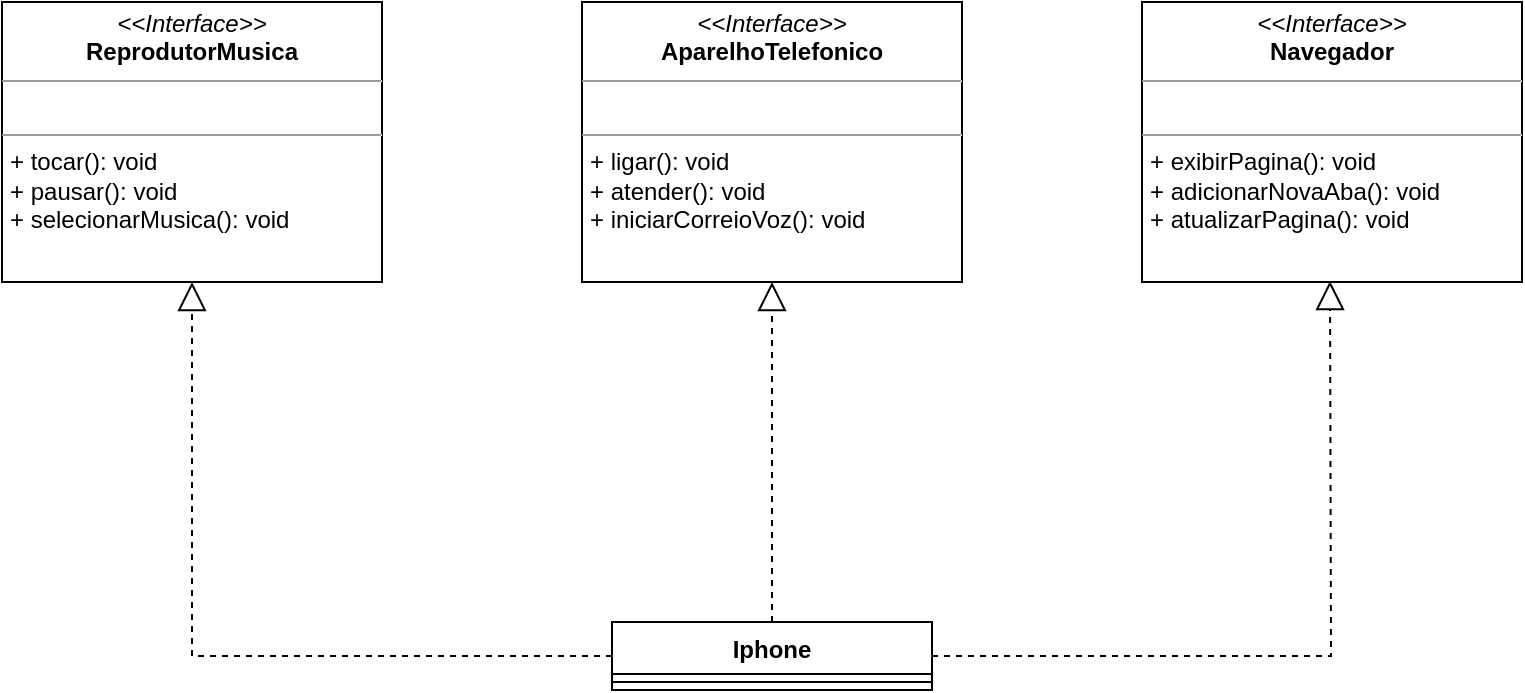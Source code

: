 <mxfile version="22.1.9" type="github">
  <diagram name="Página-1" id="uDT7e2C1dE9vixWBEhRo">
    <mxGraphModel dx="1050" dy="522" grid="1" gridSize="10" guides="1" tooltips="1" connect="1" arrows="1" fold="1" page="1" pageScale="1" pageWidth="827" pageHeight="1169" math="0" shadow="0">
      <root>
        <mxCell id="0" />
        <mxCell id="1" parent="0" />
        <mxCell id="vahJAB3r8-e0DXbKByL6-1" value="Iphone" style="swimlane;fontStyle=1;align=center;verticalAlign=top;childLayout=stackLayout;horizontal=1;startSize=26;horizontalStack=0;resizeParent=1;resizeParentMax=0;resizeLast=0;collapsible=1;marginBottom=0;whiteSpace=wrap;html=1;" vertex="1" parent="1">
          <mxGeometry x="335" y="360" width="160" height="34" as="geometry" />
        </mxCell>
        <mxCell id="vahJAB3r8-e0DXbKByL6-3" value="" style="line;strokeWidth=1;fillColor=none;align=left;verticalAlign=middle;spacingTop=-1;spacingLeft=3;spacingRight=3;rotatable=0;labelPosition=right;points=[];portConstraint=eastwest;strokeColor=inherit;" vertex="1" parent="vahJAB3r8-e0DXbKByL6-1">
          <mxGeometry y="26" width="160" height="8" as="geometry" />
        </mxCell>
        <mxCell id="vahJAB3r8-e0DXbKByL6-17" value="&lt;p style=&quot;margin:0px;margin-top:4px;text-align:center;&quot;&gt;&lt;i&gt;&amp;lt;&amp;lt;Interface&amp;gt;&amp;gt;&lt;/i&gt;&lt;br&gt;&lt;b&gt;ReprodutorMusica&lt;/b&gt;&lt;/p&gt;&lt;hr size=&quot;1&quot;&gt;&lt;p style=&quot;margin:0px;margin-left:4px;&quot;&gt;&lt;br&gt;&lt;/p&gt;&lt;hr size=&quot;1&quot;&gt;&lt;p style=&quot;margin:0px;margin-left:4px;&quot;&gt;+ tocar(): void&lt;br&gt;+ pausar(): void&lt;/p&gt;&lt;p style=&quot;margin:0px;margin-left:4px;&quot;&gt;+ selecionarMusica(): void&lt;/p&gt;" style="verticalAlign=top;align=left;overflow=fill;fontSize=12;fontFamily=Helvetica;html=1;whiteSpace=wrap;" vertex="1" parent="1">
          <mxGeometry x="30" y="50" width="190" height="140" as="geometry" />
        </mxCell>
        <mxCell id="vahJAB3r8-e0DXbKByL6-18" value="&lt;p style=&quot;margin:0px;margin-top:4px;text-align:center;&quot;&gt;&lt;i&gt;&amp;lt;&amp;lt;Interface&amp;gt;&amp;gt;&lt;/i&gt;&lt;br&gt;&lt;b&gt;AparelhoTelefonico&lt;/b&gt;&lt;/p&gt;&lt;hr size=&quot;1&quot;&gt;&lt;p style=&quot;margin:0px;margin-left:4px;&quot;&gt;&lt;br&gt;&lt;/p&gt;&lt;hr size=&quot;1&quot;&gt;&lt;p style=&quot;margin:0px;margin-left:4px;&quot;&gt;+ ligar(): void&lt;br&gt;+ atender(): void&lt;/p&gt;&lt;p style=&quot;margin:0px;margin-left:4px;&quot;&gt;+ iniciarCorreioVoz(): void&lt;/p&gt;" style="verticalAlign=top;align=left;overflow=fill;fontSize=12;fontFamily=Helvetica;html=1;whiteSpace=wrap;" vertex="1" parent="1">
          <mxGeometry x="320" y="50" width="190" height="140" as="geometry" />
        </mxCell>
        <mxCell id="vahJAB3r8-e0DXbKByL6-19" value="&lt;p style=&quot;margin:0px;margin-top:4px;text-align:center;&quot;&gt;&lt;i&gt;&amp;lt;&amp;lt;Interface&amp;gt;&amp;gt;&lt;/i&gt;&lt;br&gt;&lt;b&gt;Navegador&lt;/b&gt;&lt;/p&gt;&lt;hr size=&quot;1&quot;&gt;&lt;p style=&quot;margin:0px;margin-left:4px;&quot;&gt;&lt;br&gt;&lt;/p&gt;&lt;hr size=&quot;1&quot;&gt;&lt;p style=&quot;margin:0px;margin-left:4px;&quot;&gt;+ exibirPagina(): void&lt;br&gt;+ adicionarNovaAba(): void&lt;/p&gt;&lt;p style=&quot;margin:0px;margin-left:4px;&quot;&gt;+ atualizarPagina(): void&lt;/p&gt;" style="verticalAlign=top;align=left;overflow=fill;fontSize=12;fontFamily=Helvetica;html=1;whiteSpace=wrap;" vertex="1" parent="1">
          <mxGeometry x="600" y="50" width="190" height="140" as="geometry" />
        </mxCell>
        <mxCell id="vahJAB3r8-e0DXbKByL6-20" value="" style="endArrow=block;dashed=1;endFill=0;endSize=12;html=1;rounded=0;edgeStyle=orthogonalEdgeStyle;entryX=0.5;entryY=1;entryDx=0;entryDy=0;" edge="1" parent="1" source="vahJAB3r8-e0DXbKByL6-1" target="vahJAB3r8-e0DXbKByL6-17">
          <mxGeometry width="160" relative="1" as="geometry">
            <mxPoint x="330" y="270" as="sourcePoint" />
            <mxPoint x="490" y="270" as="targetPoint" />
          </mxGeometry>
        </mxCell>
        <mxCell id="vahJAB3r8-e0DXbKByL6-21" value="" style="endArrow=block;dashed=1;endFill=0;endSize=12;html=1;rounded=0;edgeStyle=orthogonalEdgeStyle;exitX=0.5;exitY=0;exitDx=0;exitDy=0;entryX=0.5;entryY=1;entryDx=0;entryDy=0;" edge="1" parent="1" source="vahJAB3r8-e0DXbKByL6-1" target="vahJAB3r8-e0DXbKByL6-18">
          <mxGeometry width="160" relative="1" as="geometry">
            <mxPoint x="330" y="270" as="sourcePoint" />
            <mxPoint x="490" y="270" as="targetPoint" />
          </mxGeometry>
        </mxCell>
        <mxCell id="vahJAB3r8-e0DXbKByL6-22" value="" style="endArrow=block;dashed=1;endFill=0;endSize=12;html=1;rounded=0;edgeStyle=orthogonalEdgeStyle;exitX=1;exitY=0.5;exitDx=0;exitDy=0;" edge="1" parent="1" source="vahJAB3r8-e0DXbKByL6-1">
          <mxGeometry width="160" relative="1" as="geometry">
            <mxPoint x="414" y="359.5" as="sourcePoint" />
            <mxPoint x="694" y="189.5" as="targetPoint" />
          </mxGeometry>
        </mxCell>
      </root>
    </mxGraphModel>
  </diagram>
</mxfile>
